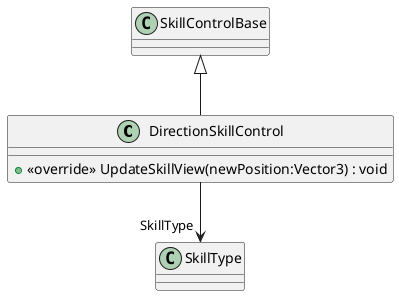 @startuml
class DirectionSkillControl {
    + <<override>> UpdateSkillView(newPosition:Vector3) : void
}
SkillControlBase <|-- DirectionSkillControl
DirectionSkillControl --> "SkillType" SkillType
@enduml

